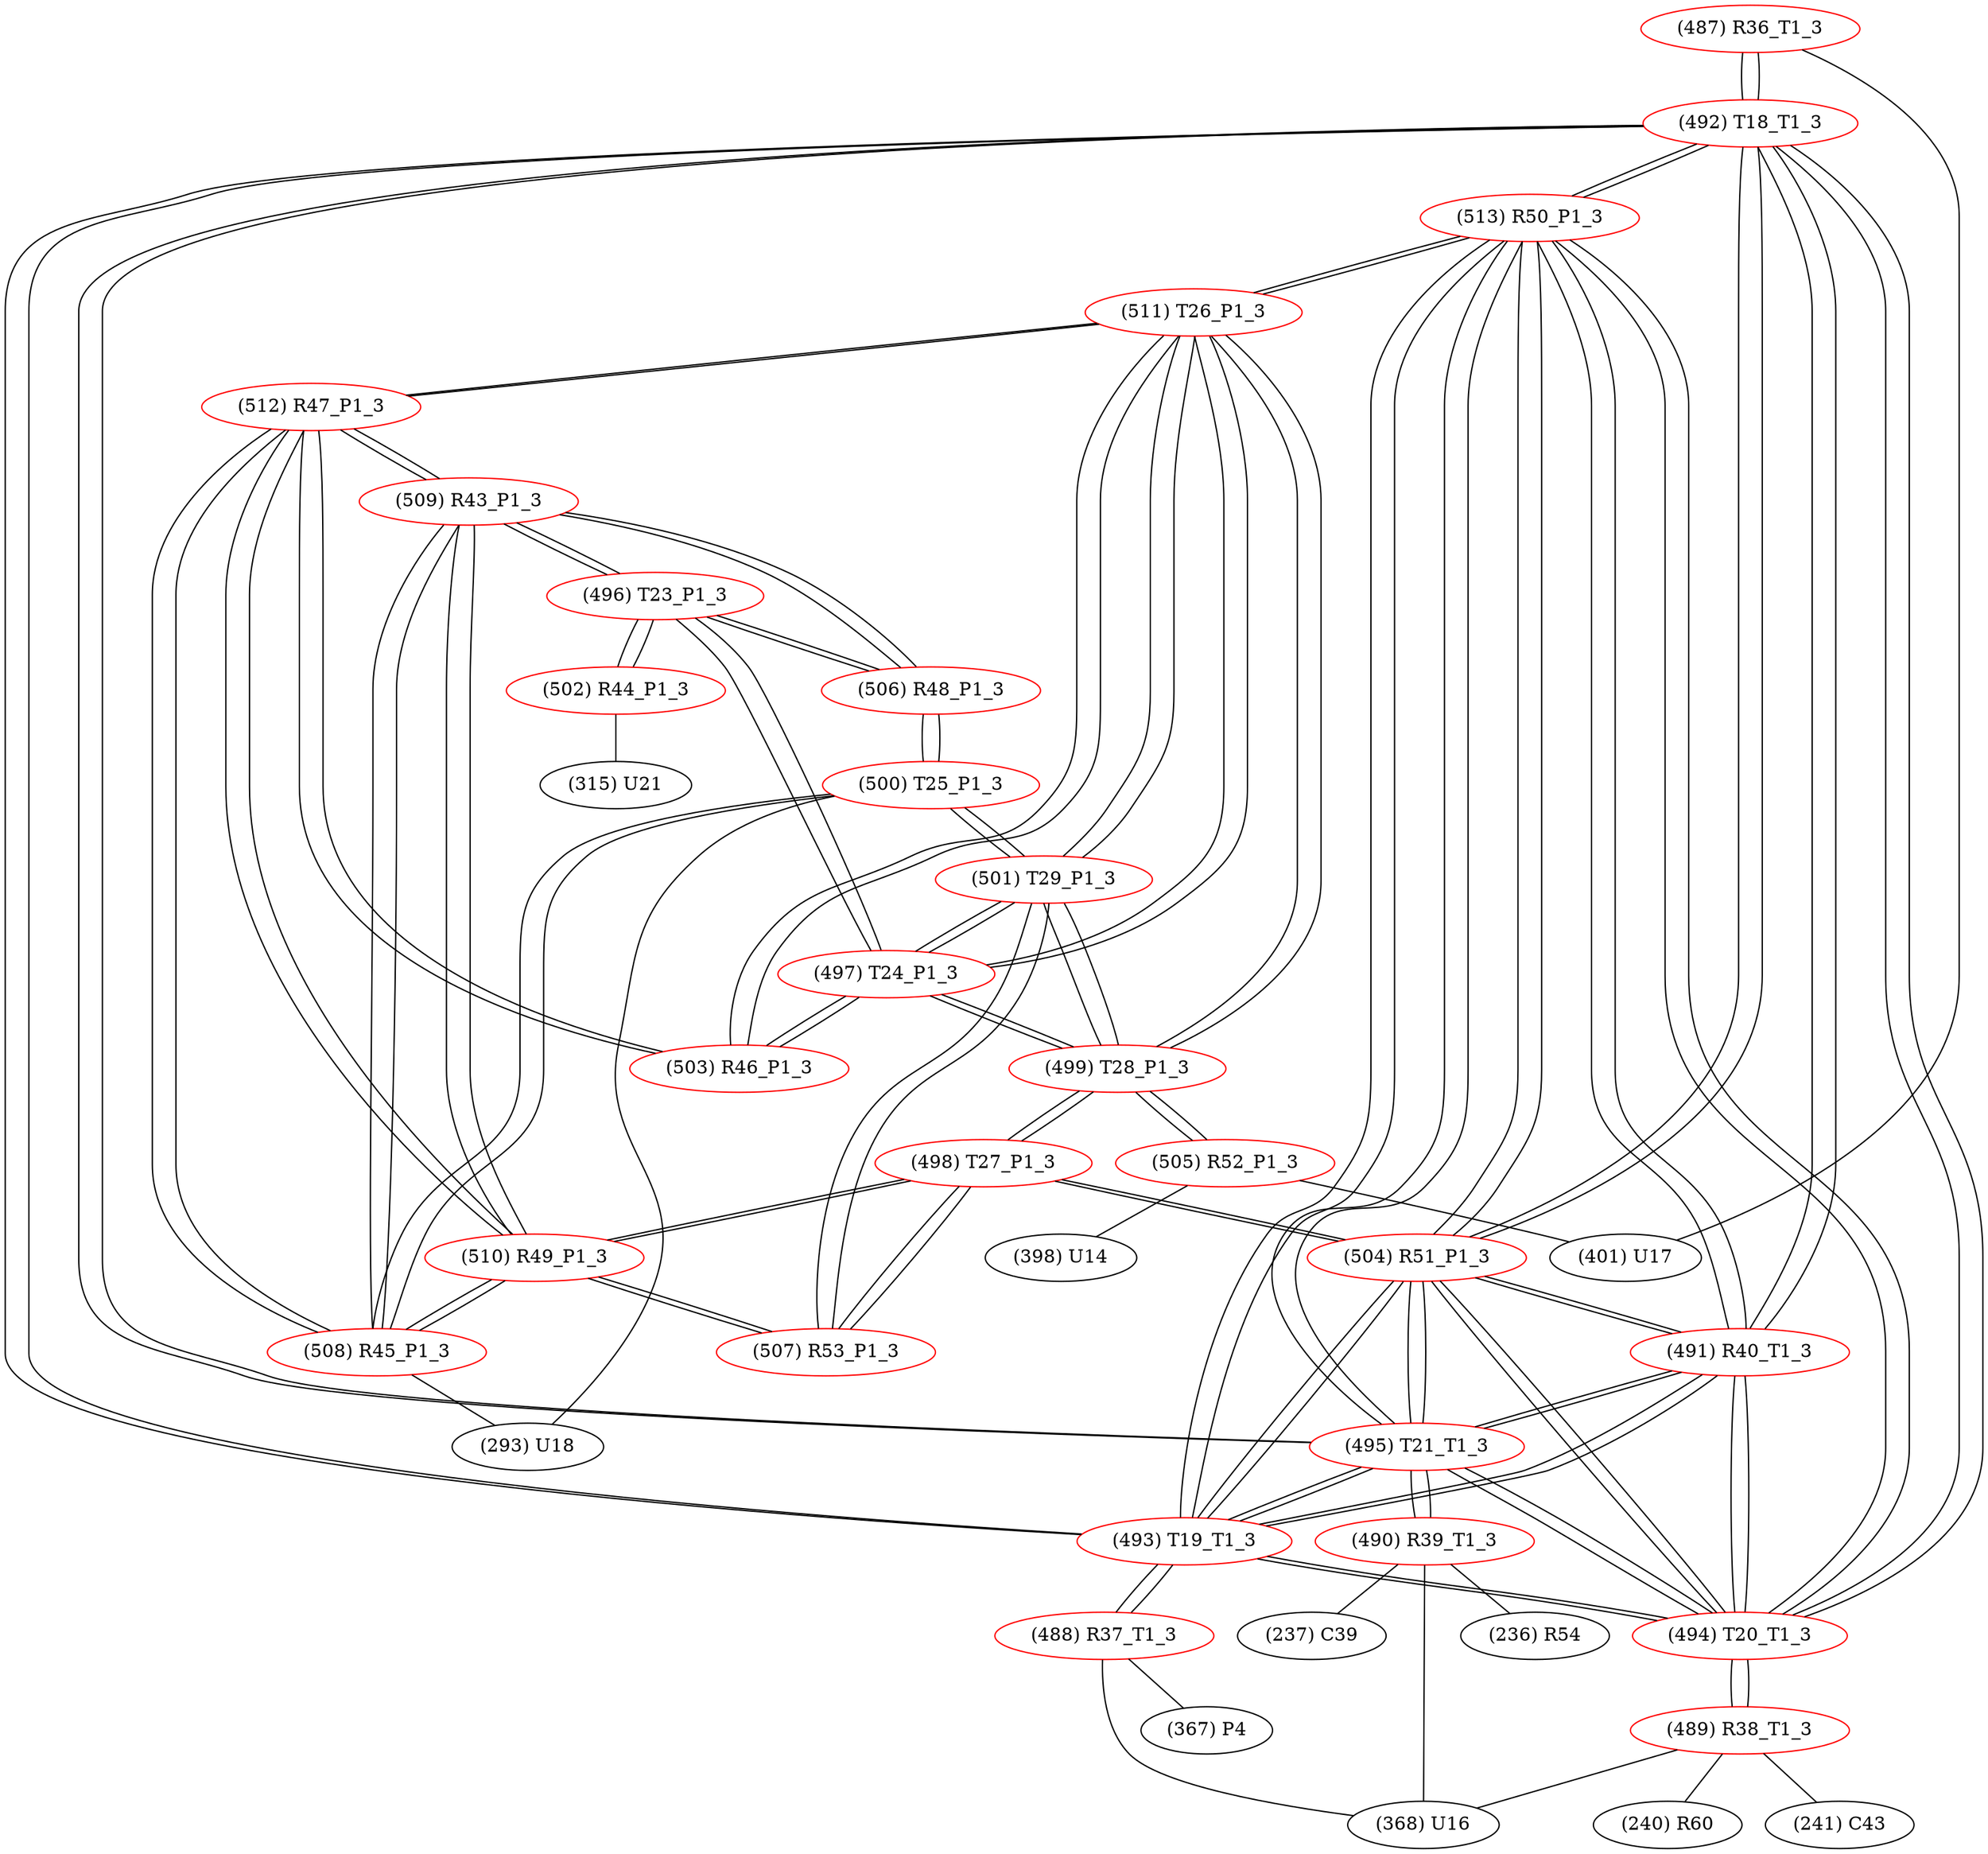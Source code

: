 graph {
	487 [label="(487) R36_T1_3" color=red]
	401 [label="(401) U17"]
	492 [label="(492) T18_T1_3"]
	488 [label="(488) R37_T1_3" color=red]
	367 [label="(367) P4"]
	368 [label="(368) U16"]
	493 [label="(493) T19_T1_3"]
	489 [label="(489) R38_T1_3" color=red]
	240 [label="(240) R60"]
	241 [label="(241) C43"]
	368 [label="(368) U16"]
	494 [label="(494) T20_T1_3"]
	490 [label="(490) R39_T1_3" color=red]
	368 [label="(368) U16"]
	236 [label="(236) R54"]
	237 [label="(237) C39"]
	495 [label="(495) T21_T1_3"]
	491 [label="(491) R40_T1_3" color=red]
	504 [label="(504) R51_P1_3"]
	513 [label="(513) R50_P1_3"]
	492 [label="(492) T18_T1_3"]
	495 [label="(495) T21_T1_3"]
	494 [label="(494) T20_T1_3"]
	493 [label="(493) T19_T1_3"]
	492 [label="(492) T18_T1_3" color=red]
	494 [label="(494) T20_T1_3"]
	493 [label="(493) T19_T1_3"]
	495 [label="(495) T21_T1_3"]
	487 [label="(487) R36_T1_3"]
	504 [label="(504) R51_P1_3"]
	513 [label="(513) R50_P1_3"]
	491 [label="(491) R40_T1_3"]
	493 [label="(493) T19_T1_3" color=red]
	494 [label="(494) T20_T1_3"]
	492 [label="(492) T18_T1_3"]
	495 [label="(495) T21_T1_3"]
	488 [label="(488) R37_T1_3"]
	504 [label="(504) R51_P1_3"]
	513 [label="(513) R50_P1_3"]
	491 [label="(491) R40_T1_3"]
	494 [label="(494) T20_T1_3" color=red]
	493 [label="(493) T19_T1_3"]
	492 [label="(492) T18_T1_3"]
	495 [label="(495) T21_T1_3"]
	489 [label="(489) R38_T1_3"]
	504 [label="(504) R51_P1_3"]
	513 [label="(513) R50_P1_3"]
	491 [label="(491) R40_T1_3"]
	495 [label="(495) T21_T1_3" color=red]
	494 [label="(494) T20_T1_3"]
	493 [label="(493) T19_T1_3"]
	492 [label="(492) T18_T1_3"]
	490 [label="(490) R39_T1_3"]
	504 [label="(504) R51_P1_3"]
	513 [label="(513) R50_P1_3"]
	491 [label="(491) R40_T1_3"]
	496 [label="(496) T23_P1_3" color=red]
	506 [label="(506) R48_P1_3"]
	509 [label="(509) R43_P1_3"]
	497 [label="(497) T24_P1_3"]
	502 [label="(502) R44_P1_3"]
	497 [label="(497) T24_P1_3" color=red]
	511 [label="(511) T26_P1_3"]
	501 [label="(501) T29_P1_3"]
	499 [label="(499) T28_P1_3"]
	503 [label="(503) R46_P1_3"]
	496 [label="(496) T23_P1_3"]
	498 [label="(498) T27_P1_3" color=red]
	504 [label="(504) R51_P1_3"]
	499 [label="(499) T28_P1_3"]
	507 [label="(507) R53_P1_3"]
	510 [label="(510) R49_P1_3"]
	499 [label="(499) T28_P1_3" color=red]
	511 [label="(511) T26_P1_3"]
	497 [label="(497) T24_P1_3"]
	501 [label="(501) T29_P1_3"]
	505 [label="(505) R52_P1_3"]
	498 [label="(498) T27_P1_3"]
	500 [label="(500) T25_P1_3" color=red]
	501 [label="(501) T29_P1_3"]
	506 [label="(506) R48_P1_3"]
	508 [label="(508) R45_P1_3"]
	293 [label="(293) U18"]
	501 [label="(501) T29_P1_3" color=red]
	511 [label="(511) T26_P1_3"]
	497 [label="(497) T24_P1_3"]
	499 [label="(499) T28_P1_3"]
	500 [label="(500) T25_P1_3"]
	507 [label="(507) R53_P1_3"]
	502 [label="(502) R44_P1_3" color=red]
	315 [label="(315) U21"]
	496 [label="(496) T23_P1_3"]
	503 [label="(503) R46_P1_3" color=red]
	511 [label="(511) T26_P1_3"]
	512 [label="(512) R47_P1_3"]
	497 [label="(497) T24_P1_3"]
	504 [label="(504) R51_P1_3" color=red]
	498 [label="(498) T27_P1_3"]
	513 [label="(513) R50_P1_3"]
	492 [label="(492) T18_T1_3"]
	495 [label="(495) T21_T1_3"]
	494 [label="(494) T20_T1_3"]
	493 [label="(493) T19_T1_3"]
	491 [label="(491) R40_T1_3"]
	505 [label="(505) R52_P1_3" color=red]
	398 [label="(398) U14"]
	401 [label="(401) U17"]
	499 [label="(499) T28_P1_3"]
	506 [label="(506) R48_P1_3" color=red]
	500 [label="(500) T25_P1_3"]
	496 [label="(496) T23_P1_3"]
	509 [label="(509) R43_P1_3"]
	507 [label="(507) R53_P1_3" color=red]
	501 [label="(501) T29_P1_3"]
	498 [label="(498) T27_P1_3"]
	510 [label="(510) R49_P1_3"]
	508 [label="(508) R45_P1_3" color=red]
	512 [label="(512) R47_P1_3"]
	509 [label="(509) R43_P1_3"]
	510 [label="(510) R49_P1_3"]
	500 [label="(500) T25_P1_3"]
	293 [label="(293) U18"]
	509 [label="(509) R43_P1_3" color=red]
	506 [label="(506) R48_P1_3"]
	496 [label="(496) T23_P1_3"]
	512 [label="(512) R47_P1_3"]
	508 [label="(508) R45_P1_3"]
	510 [label="(510) R49_P1_3"]
	510 [label="(510) R49_P1_3" color=red]
	512 [label="(512) R47_P1_3"]
	508 [label="(508) R45_P1_3"]
	509 [label="(509) R43_P1_3"]
	498 [label="(498) T27_P1_3"]
	507 [label="(507) R53_P1_3"]
	511 [label="(511) T26_P1_3" color=red]
	513 [label="(513) R50_P1_3"]
	497 [label="(497) T24_P1_3"]
	501 [label="(501) T29_P1_3"]
	499 [label="(499) T28_P1_3"]
	503 [label="(503) R46_P1_3"]
	512 [label="(512) R47_P1_3"]
	512 [label="(512) R47_P1_3" color=red]
	508 [label="(508) R45_P1_3"]
	509 [label="(509) R43_P1_3"]
	510 [label="(510) R49_P1_3"]
	511 [label="(511) T26_P1_3"]
	503 [label="(503) R46_P1_3"]
	513 [label="(513) R50_P1_3" color=red]
	511 [label="(511) T26_P1_3"]
	504 [label="(504) R51_P1_3"]
	492 [label="(492) T18_T1_3"]
	495 [label="(495) T21_T1_3"]
	494 [label="(494) T20_T1_3"]
	493 [label="(493) T19_T1_3"]
	491 [label="(491) R40_T1_3"]
	487 -- 401
	487 -- 492
	488 -- 367
	488 -- 368
	488 -- 493
	489 -- 240
	489 -- 241
	489 -- 368
	489 -- 494
	490 -- 368
	490 -- 236
	490 -- 237
	490 -- 495
	491 -- 504
	491 -- 513
	491 -- 492
	491 -- 495
	491 -- 494
	491 -- 493
	492 -- 494
	492 -- 493
	492 -- 495
	492 -- 487
	492 -- 504
	492 -- 513
	492 -- 491
	493 -- 494
	493 -- 492
	493 -- 495
	493 -- 488
	493 -- 504
	493 -- 513
	493 -- 491
	494 -- 493
	494 -- 492
	494 -- 495
	494 -- 489
	494 -- 504
	494 -- 513
	494 -- 491
	495 -- 494
	495 -- 493
	495 -- 492
	495 -- 490
	495 -- 504
	495 -- 513
	495 -- 491
	496 -- 506
	496 -- 509
	496 -- 497
	496 -- 502
	497 -- 511
	497 -- 501
	497 -- 499
	497 -- 503
	497 -- 496
	498 -- 504
	498 -- 499
	498 -- 507
	498 -- 510
	499 -- 511
	499 -- 497
	499 -- 501
	499 -- 505
	499 -- 498
	500 -- 501
	500 -- 506
	500 -- 508
	500 -- 293
	501 -- 511
	501 -- 497
	501 -- 499
	501 -- 500
	501 -- 507
	502 -- 315
	502 -- 496
	503 -- 511
	503 -- 512
	503 -- 497
	504 -- 498
	504 -- 513
	504 -- 492
	504 -- 495
	504 -- 494
	504 -- 493
	504 -- 491
	505 -- 398
	505 -- 401
	505 -- 499
	506 -- 500
	506 -- 496
	506 -- 509
	507 -- 501
	507 -- 498
	507 -- 510
	508 -- 512
	508 -- 509
	508 -- 510
	508 -- 500
	508 -- 293
	509 -- 506
	509 -- 496
	509 -- 512
	509 -- 508
	509 -- 510
	510 -- 512
	510 -- 508
	510 -- 509
	510 -- 498
	510 -- 507
	511 -- 513
	511 -- 497
	511 -- 501
	511 -- 499
	511 -- 503
	511 -- 512
	512 -- 508
	512 -- 509
	512 -- 510
	512 -- 511
	512 -- 503
	513 -- 511
	513 -- 504
	513 -- 492
	513 -- 495
	513 -- 494
	513 -- 493
	513 -- 491
}